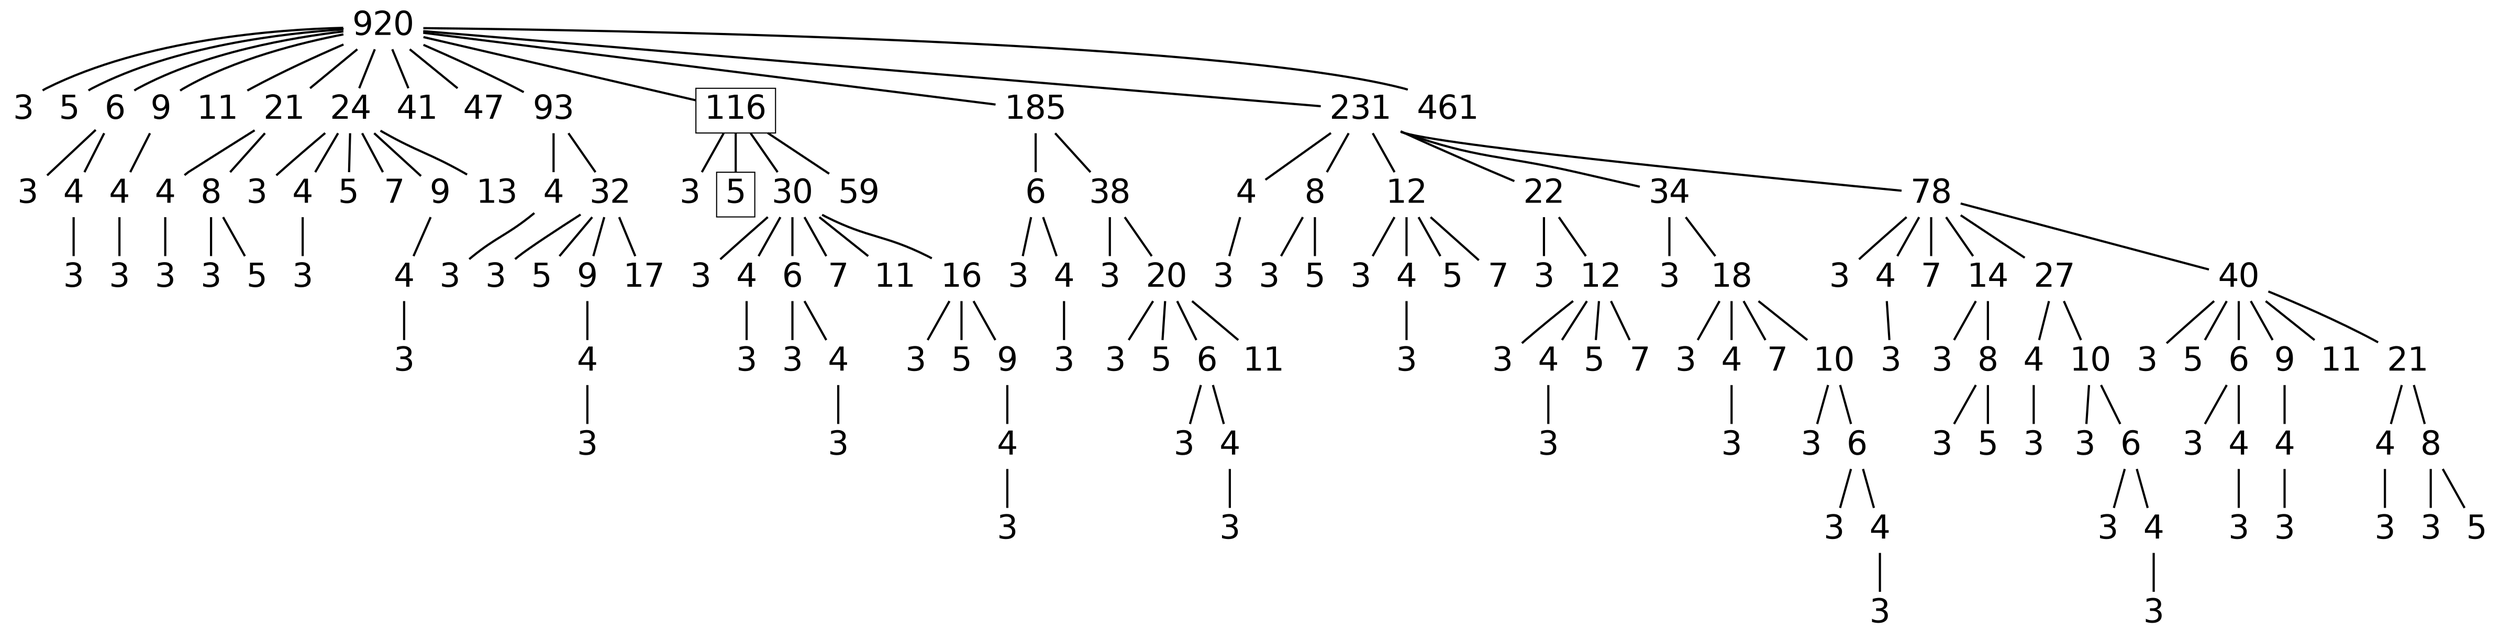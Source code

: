 digraph graph_name {
 graph[nodesep = 0.1];
 edge[dir=none, style=bold];
 node[ fontname = "Helvetica", shape = plaintext, width = 0.25, height = 0.25, fontsize=30];
s920;
s920_3;
s920_5;
s920_6;
s920_6_3;
s920_6_4;
s920_6_4_3;
s920_9;
s920_9_4;
s920_9_4_3;
s920_11;
s920_21;
s920_21_4;
s920_21_4_3;
s920_21_8;
s920_21_8_3;
s920_21_8_5;
s920_24;
s920_24_3;
s920_24_4;
s920_24_4_3;
s920_24_5;
s920_24_7;
s920_24_9;
s920_24_9_4;
s920_24_9_4_3;
s920_24_13;
s920_41;
s920_47;
s920_93;
s920_93_4;
s920_93_4_3;
s920_93_32;
s920_93_32_3;
s920_93_32_5;
s920_93_32_9;
s920_93_32_9_4;
s920_93_32_9_4_3;
s920_93_32_17;
s920_116;
s920_116_3;
s920_116_5;
s920_116_30;
s920_116_30_3;
s920_116_30_4;
s920_116_30_4_3;
s920_116_30_6;
s920_116_30_6_3;
s920_116_30_6_4;
s920_116_30_6_4_3;
s920_116_30_7;
s920_116_30_11;
s920_116_30_16;
s920_116_30_16_3;
s920_116_30_16_5;
s920_116_30_16_9;
s920_116_30_16_9_4;
s920_116_30_16_9_4_3;
s920_116_59;
s920_185;
s920_185_6;
s920_185_6_3;
s920_185_6_4;
s920_185_6_4_3;
s920_185_38;
s920_185_38_3;
s920_185_38_20;
s920_185_38_20_3;
s920_185_38_20_5;
s920_185_38_20_6;
s920_185_38_20_6_3;
s920_185_38_20_6_4;
s920_185_38_20_6_4_3;
s920_185_38_20_11;
s920_231;
s920_231_4;
s920_231_4_3;
s920_231_8;
s920_231_8_3;
s920_231_8_5;
s920_231_12;
s920_231_12_3;
s920_231_12_4;
s920_231_12_4_3;
s920_231_12_5;
s920_231_12_7;
s920_231_22;
s920_231_22_3;
s920_231_22_12;
s920_231_22_12_3;
s920_231_22_12_4;
s920_231_22_12_4_3;
s920_231_22_12_5;
s920_231_22_12_7;
s920_231_34;
s920_231_34_3;
s920_231_34_18;
s920_231_34_18_3;
s920_231_34_18_4;
s920_231_34_18_4_3;
s920_231_34_18_7;
s920_231_34_18_10;
s920_231_34_18_10_3;
s920_231_34_18_10_6;
s920_231_34_18_10_6_3;
s920_231_34_18_10_6_4;
s920_231_34_18_10_6_4_3;
s920_231_78;
s920_231_78_3;
s920_231_78_4;
s920_231_78_4_3;
s920_231_78_7;
s920_231_78_14;
s920_231_78_14_3;
s920_231_78_14_8;
s920_231_78_14_8_3;
s920_231_78_14_8_5;
s920_231_78_27;
s920_231_78_27_4;
s920_231_78_27_4_3;
s920_231_78_27_10;
s920_231_78_27_10_3;
s920_231_78_27_10_6;
s920_231_78_27_10_6_3;
s920_231_78_27_10_6_4;
s920_231_78_27_10_6_4_3;
s920_231_78_40;
s920_231_78_40_3;
s920_231_78_40_5;
s920_231_78_40_6;
s920_231_78_40_6_3;
s920_231_78_40_6_4;
s920_231_78_40_6_4_3;
s920_231_78_40_9;
s920_231_78_40_9_4;
s920_231_78_40_9_4_3;
s920_231_78_40_11;
s920_231_78_40_21;
s920_231_78_40_21_4;
s920_231_78_40_21_4_3;
s920_231_78_40_21_8;
s920_231_78_40_21_8_3;
s920_231_78_40_21_8_5;
s920_461;
s920[label="920" ];
s920->s920_3;
s920_3[label="3" ];
s920->s920_5;
s920_5[label="5" ];
s920->s920_6;
s920_6[label="6" ];
s920_6->s920_6_3;
s920_6_3[label="3" ];
s920_6->s920_6_4;
s920_6_4[label="4" ];
s920_6_4->s920_6_4_3;
s920_6_4_3[label="3" ];
s920->s920_9;
s920_9[label="9" ];
s920_9->s920_9_4;
s920_9_4[label="4" ];
s920_9_4->s920_9_4_3;
s920_9_4_3[label="3" ];
s920->s920_11;
s920_11[label="11" ];
s920->s920_21;
s920_21[label="21" ];
s920_21->s920_21_4;
s920_21_4[label="4" ];
s920_21_4->s920_21_4_3;
s920_21_4_3[label="3" ];
s920_21->s920_21_8;
s920_21_8[label="8" ];
s920_21_8->s920_21_8_3;
s920_21_8_3[label="3" ];
s920_21_8->s920_21_8_5;
s920_21_8_5[label="5" ];
s920->s920_24;
s920_24[label="24" ];
s920_24->s920_24_3;
s920_24_3[label="3" ];
s920_24->s920_24_4;
s920_24_4[label="4" ];
s920_24_4->s920_24_4_3;
s920_24_4_3[label="3" ];
s920_24->s920_24_5;
s920_24_5[label="5" ];
s920_24->s920_24_7;
s920_24_7[label="7" ];
s920_24->s920_24_9;
s920_24_9[label="9" ];
s920_24_9->s920_24_9_4;
s920_24_9_4[label="4" ];
s920_24_9_4->s920_24_9_4_3;
s920_24_9_4_3[label="3" ];
s920_24->s920_24_13;
s920_24_13[label="13" ];
s920->s920_41;
s920_41[label="41" ];
s920->s920_47;
s920_47[label="47" ];
s920->s920_93;
s920_93[label="93" ];
s920_93->s920_93_4;
s920_93_4[label="4" ];
s920_93_4->s920_93_4_3;
s920_93_4_3[label="3" ];
s920_93->s920_93_32;
s920_93_32[label="32" ];
s920_93_32->s920_93_32_3;
s920_93_32_3[label="3" ];
s920_93_32->s920_93_32_5;
s920_93_32_5[label="5" ];
s920_93_32->s920_93_32_9;
s920_93_32_9[label="9" ];
s920_93_32_9->s920_93_32_9_4;
s920_93_32_9_4[label="4" ];
s920_93_32_9_4->s920_93_32_9_4_3;
s920_93_32_9_4_3[label="3" ];
s920_93_32->s920_93_32_17;
s920_93_32_17[label="17" ];
s920->s920_116;
s920_116[label="116" ;shape=box];
s920_116->s920_116_3;
s920_116_3[label="3" ];
s920_116->s920_116_5;
s920_116_5[label="5" ;shape=box];
s920_116->s920_116_30;
s920_116_30[label="30" ];
s920_116_30->s920_116_30_3;
s920_116_30_3[label="3" ];
s920_116_30->s920_116_30_4;
s920_116_30_4[label="4" ];
s920_116_30_4->s920_116_30_4_3;
s920_116_30_4_3[label="3" ];
s920_116_30->s920_116_30_6;
s920_116_30_6[label="6" ];
s920_116_30_6->s920_116_30_6_3;
s920_116_30_6_3[label="3" ];
s920_116_30_6->s920_116_30_6_4;
s920_116_30_6_4[label="4" ];
s920_116_30_6_4->s920_116_30_6_4_3;
s920_116_30_6_4_3[label="3" ];
s920_116_30->s920_116_30_7;
s920_116_30_7[label="7" ];
s920_116_30->s920_116_30_11;
s920_116_30_11[label="11" ];
s920_116_30->s920_116_30_16;
s920_116_30_16[label="16" ];
s920_116_30_16->s920_116_30_16_3;
s920_116_30_16_3[label="3" ];
s920_116_30_16->s920_116_30_16_5;
s920_116_30_16_5[label="5" ];
s920_116_30_16->s920_116_30_16_9;
s920_116_30_16_9[label="9" ];
s920_116_30_16_9->s920_116_30_16_9_4;
s920_116_30_16_9_4[label="4" ];
s920_116_30_16_9_4->s920_116_30_16_9_4_3;
s920_116_30_16_9_4_3[label="3" ];
s920_116->s920_116_59;
s920_116_59[label="59" ];
s920->s920_185;
s920_185[label="185" ];
s920_185->s920_185_6;
s920_185_6[label="6" ];
s920_185_6->s920_185_6_3;
s920_185_6_3[label="3" ];
s920_185_6->s920_185_6_4;
s920_185_6_4[label="4" ];
s920_185_6_4->s920_185_6_4_3;
s920_185_6_4_3[label="3" ];
s920_185->s920_185_38;
s920_185_38[label="38" ];
s920_185_38->s920_185_38_3;
s920_185_38_3[label="3" ];
s920_185_38->s920_185_38_20;
s920_185_38_20[label="20" ];
s920_185_38_20->s920_185_38_20_3;
s920_185_38_20_3[label="3" ];
s920_185_38_20->s920_185_38_20_5;
s920_185_38_20_5[label="5" ];
s920_185_38_20->s920_185_38_20_6;
s920_185_38_20_6[label="6" ];
s920_185_38_20_6->s920_185_38_20_6_3;
s920_185_38_20_6_3[label="3" ];
s920_185_38_20_6->s920_185_38_20_6_4;
s920_185_38_20_6_4[label="4" ];
s920_185_38_20_6_4->s920_185_38_20_6_4_3;
s920_185_38_20_6_4_3[label="3" ];
s920_185_38_20->s920_185_38_20_11;
s920_185_38_20_11[label="11" ];
s920->s920_231;
s920_231[label="231" ];
s920_231->s920_231_4;
s920_231_4[label="4" ];
s920_231_4->s920_231_4_3;
s920_231_4_3[label="3" ];
s920_231->s920_231_8;
s920_231_8[label="8" ];
s920_231_8->s920_231_8_3;
s920_231_8_3[label="3" ];
s920_231_8->s920_231_8_5;
s920_231_8_5[label="5" ];
s920_231->s920_231_12;
s920_231_12[label="12" ];
s920_231_12->s920_231_12_3;
s920_231_12_3[label="3" ];
s920_231_12->s920_231_12_4;
s920_231_12_4[label="4" ];
s920_231_12_4->s920_231_12_4_3;
s920_231_12_4_3[label="3" ];
s920_231_12->s920_231_12_5;
s920_231_12_5[label="5" ];
s920_231_12->s920_231_12_7;
s920_231_12_7[label="7" ];
s920_231->s920_231_22;
s920_231_22[label="22" ];
s920_231_22->s920_231_22_3;
s920_231_22_3[label="3" ];
s920_231_22->s920_231_22_12;
s920_231_22_12[label="12" ];
s920_231_22_12->s920_231_22_12_3;
s920_231_22_12_3[label="3" ];
s920_231_22_12->s920_231_22_12_4;
s920_231_22_12_4[label="4" ];
s920_231_22_12_4->s920_231_22_12_4_3;
s920_231_22_12_4_3[label="3" ];
s920_231_22_12->s920_231_22_12_5;
s920_231_22_12_5[label="5" ];
s920_231_22_12->s920_231_22_12_7;
s920_231_22_12_7[label="7" ];
s920_231->s920_231_34;
s920_231_34[label="34" ];
s920_231_34->s920_231_34_3;
s920_231_34_3[label="3" ];
s920_231_34->s920_231_34_18;
s920_231_34_18[label="18" ];
s920_231_34_18->s920_231_34_18_3;
s920_231_34_18_3[label="3" ];
s920_231_34_18->s920_231_34_18_4;
s920_231_34_18_4[label="4" ];
s920_231_34_18_4->s920_231_34_18_4_3;
s920_231_34_18_4_3[label="3" ];
s920_231_34_18->s920_231_34_18_7;
s920_231_34_18_7[label="7" ];
s920_231_34_18->s920_231_34_18_10;
s920_231_34_18_10[label="10" ];
s920_231_34_18_10->s920_231_34_18_10_3;
s920_231_34_18_10_3[label="3" ];
s920_231_34_18_10->s920_231_34_18_10_6;
s920_231_34_18_10_6[label="6" ];
s920_231_34_18_10_6->s920_231_34_18_10_6_3;
s920_231_34_18_10_6_3[label="3" ];
s920_231_34_18_10_6->s920_231_34_18_10_6_4;
s920_231_34_18_10_6_4[label="4" ];
s920_231_34_18_10_6_4->s920_231_34_18_10_6_4_3;
s920_231_34_18_10_6_4_3[label="3" ];
s920_231->s920_231_78;
s920_231_78[label="78" ];
s920_231_78->s920_231_78_3;
s920_231_78_3[label="3" ];
s920_231_78->s920_231_78_4;
s920_231_78_4[label="4" ];
s920_231_78_4->s920_231_78_4_3;
s920_231_78_4_3[label="3" ];
s920_231_78->s920_231_78_7;
s920_231_78_7[label="7" ];
s920_231_78->s920_231_78_14;
s920_231_78_14[label="14" ];
s920_231_78_14->s920_231_78_14_3;
s920_231_78_14_3[label="3" ];
s920_231_78_14->s920_231_78_14_8;
s920_231_78_14_8[label="8" ];
s920_231_78_14_8->s920_231_78_14_8_3;
s920_231_78_14_8_3[label="3" ];
s920_231_78_14_8->s920_231_78_14_8_5;
s920_231_78_14_8_5[label="5" ];
s920_231_78->s920_231_78_27;
s920_231_78_27[label="27" ];
s920_231_78_27->s920_231_78_27_4;
s920_231_78_27_4[label="4" ];
s920_231_78_27_4->s920_231_78_27_4_3;
s920_231_78_27_4_3[label="3" ];
s920_231_78_27->s920_231_78_27_10;
s920_231_78_27_10[label="10" ];
s920_231_78_27_10->s920_231_78_27_10_3;
s920_231_78_27_10_3[label="3" ];
s920_231_78_27_10->s920_231_78_27_10_6;
s920_231_78_27_10_6[label="6" ];
s920_231_78_27_10_6->s920_231_78_27_10_6_3;
s920_231_78_27_10_6_3[label="3" ];
s920_231_78_27_10_6->s920_231_78_27_10_6_4;
s920_231_78_27_10_6_4[label="4" ];
s920_231_78_27_10_6_4->s920_231_78_27_10_6_4_3;
s920_231_78_27_10_6_4_3[label="3" ];
s920_231_78->s920_231_78_40;
s920_231_78_40[label="40" ];
s920_231_78_40->s920_231_78_40_3;
s920_231_78_40_3[label="3" ];
s920_231_78_40->s920_231_78_40_5;
s920_231_78_40_5[label="5" ];
s920_231_78_40->s920_231_78_40_6;
s920_231_78_40_6[label="6" ];
s920_231_78_40_6->s920_231_78_40_6_3;
s920_231_78_40_6_3[label="3" ];
s920_231_78_40_6->s920_231_78_40_6_4;
s920_231_78_40_6_4[label="4" ];
s920_231_78_40_6_4->s920_231_78_40_6_4_3;
s920_231_78_40_6_4_3[label="3" ];
s920_231_78_40->s920_231_78_40_9;
s920_231_78_40_9[label="9" ];
s920_231_78_40_9->s920_231_78_40_9_4;
s920_231_78_40_9_4[label="4" ];
s920_231_78_40_9_4->s920_231_78_40_9_4_3;
s920_231_78_40_9_4_3[label="3" ];
s920_231_78_40->s920_231_78_40_11;
s920_231_78_40_11[label="11" ];
s920_231_78_40->s920_231_78_40_21;
s920_231_78_40_21[label="21" ];
s920_231_78_40_21->s920_231_78_40_21_4;
s920_231_78_40_21_4[label="4" ];
s920_231_78_40_21_4->s920_231_78_40_21_4_3;
s920_231_78_40_21_4_3[label="3" ];
s920_231_78_40_21->s920_231_78_40_21_8;
s920_231_78_40_21_8[label="8" ];
s920_231_78_40_21_8->s920_231_78_40_21_8_3;
s920_231_78_40_21_8_3[label="3" ];
s920_231_78_40_21_8->s920_231_78_40_21_8_5;
s920_231_78_40_21_8_5[label="5" ];
s920->s920_461;
s920_461[label="461" ];
}
